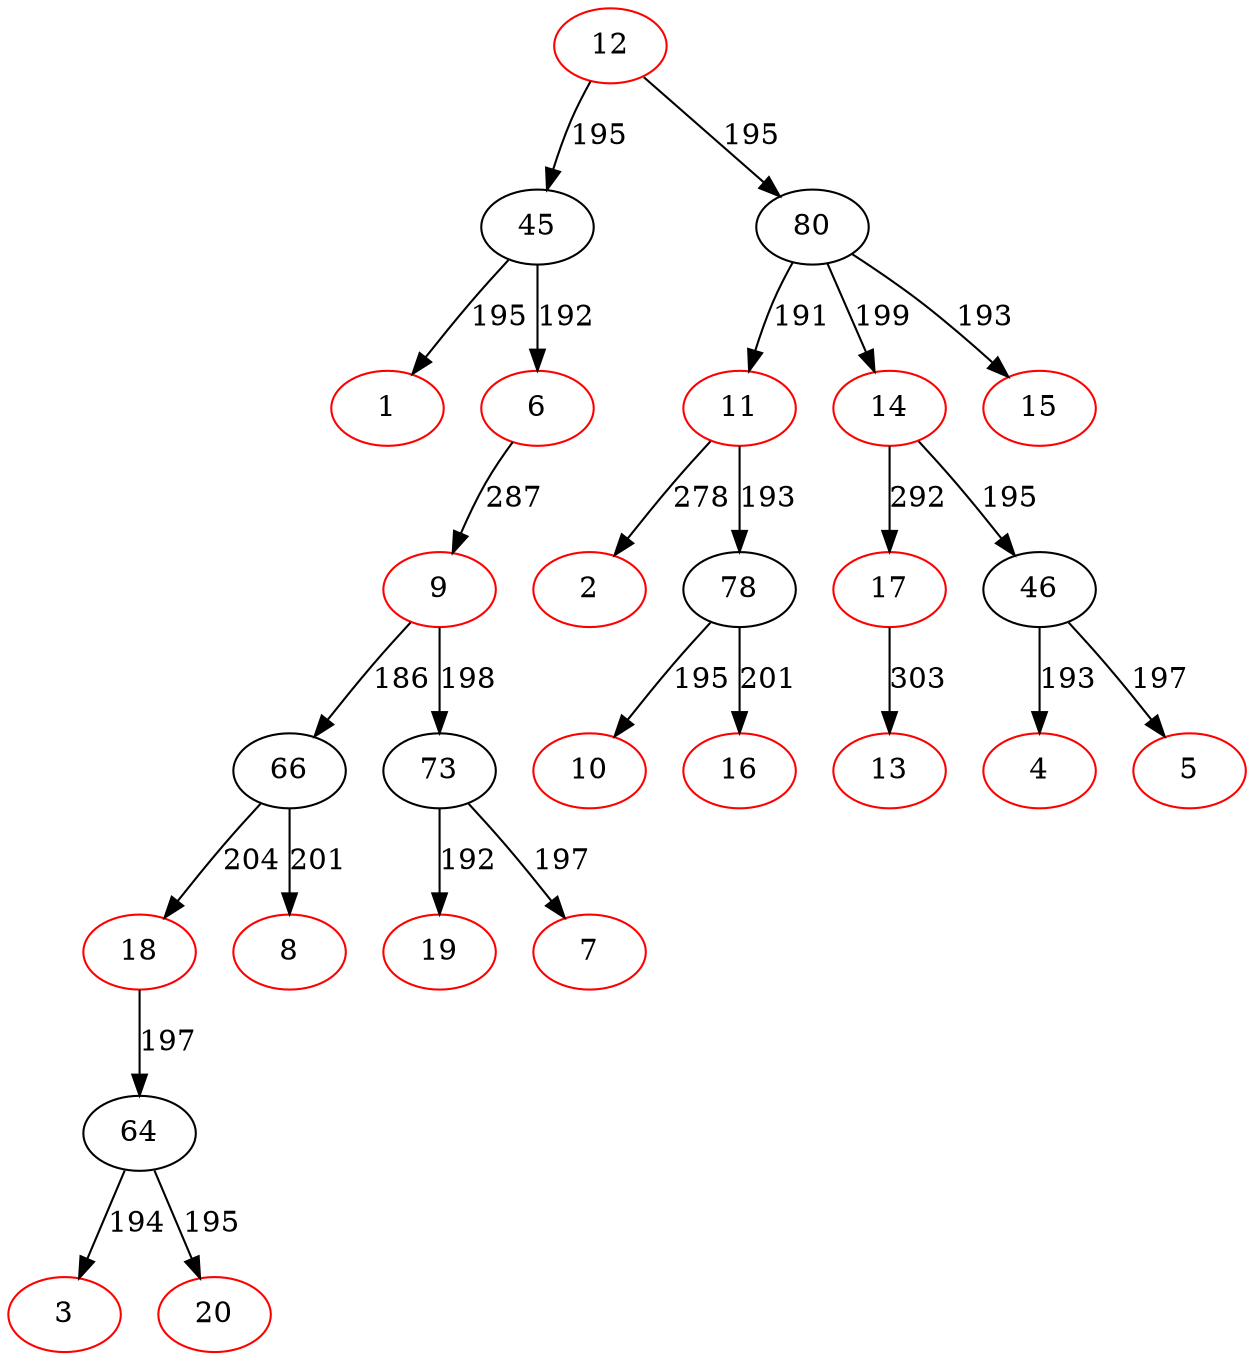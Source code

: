 digraph {
12[color=red]
45[color=black]
1[color=red]
45->1[label=195]
6[color=red]
9[color=red]
66[color=black]
18[color=red]
64[color=black]
3[color=red]
64->3[label=194]
20[color=red]
64->20[label=195]
18->64[label=197]
66->18[label=204]
8[color=red]
66->8[label=201]
9->66[label=186]
73[color=black]
19[color=red]
73->19[label=192]
7[color=red]
73->7[label=197]
9->73[label=198]
6->9[label=287]
45->6[label=192]
12->45[label=195]
80[color=black]
11[color=red]
2[color=red]
11->2[label=278]
78[color=black]
10[color=red]
78->10[label=195]
16[color=red]
78->16[label=201]
11->78[label=193]
80->11[label=191]
14[color=red]
17[color=red]
13[color=red]
17->13[label=303]
14->17[label=292]
46[color=black]
4[color=red]
46->4[label=193]
5[color=red]
46->5[label=197]
14->46[label=195]
80->14[label=199]
15[color=red]
80->15[label=193]
12->80[label=195]
}